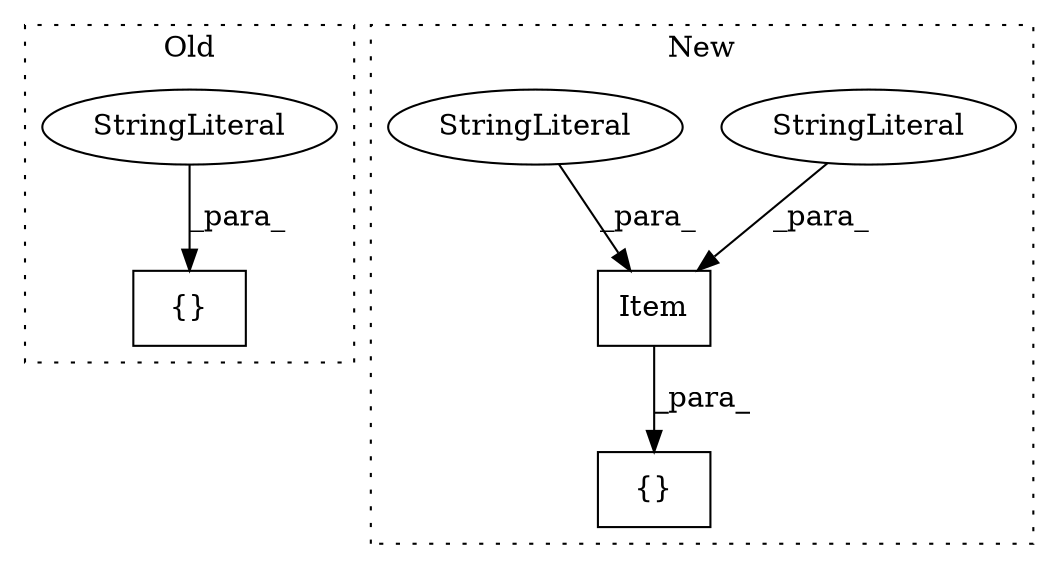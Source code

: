 digraph G {
subgraph cluster0 {
1 [label="{}" a="4" s="35913,36004" l="1,1" shape="box"];
6 [label="StringLiteral" a="45" s="35933" l="3" shape="ellipse"];
label = "Old";
style="dotted";
}
subgraph cluster1 {
2 [label="Item" a="32" s="34676,34698" l="5,1" shape="box"];
3 [label="{}" a="4" s="34675,34699" l="1,1" shape="box"];
4 [label="StringLiteral" a="45" s="34681" l="8" shape="ellipse"];
5 [label="StringLiteral" a="45" s="34690" l="8" shape="ellipse"];
label = "New";
style="dotted";
}
2 -> 3 [label="_para_"];
4 -> 2 [label="_para_"];
5 -> 2 [label="_para_"];
6 -> 1 [label="_para_"];
}